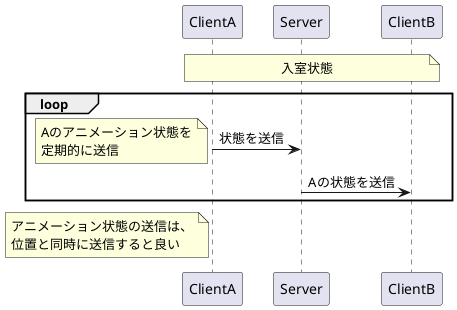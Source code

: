 @startuml
'https://plantuml.com/sequence-diagram

participant ClientA
participant Server
participant ClientB

note across:入室状態

loop
ClientA->Server:状態を送信
note left:Aのアニメーション状態を\n定期的に送信
ClientB<-Server:Aの状態を送信
end

note left of ClientA:アニメーション状態の送信は、\n位置と同時に送信すると良い

@enduml